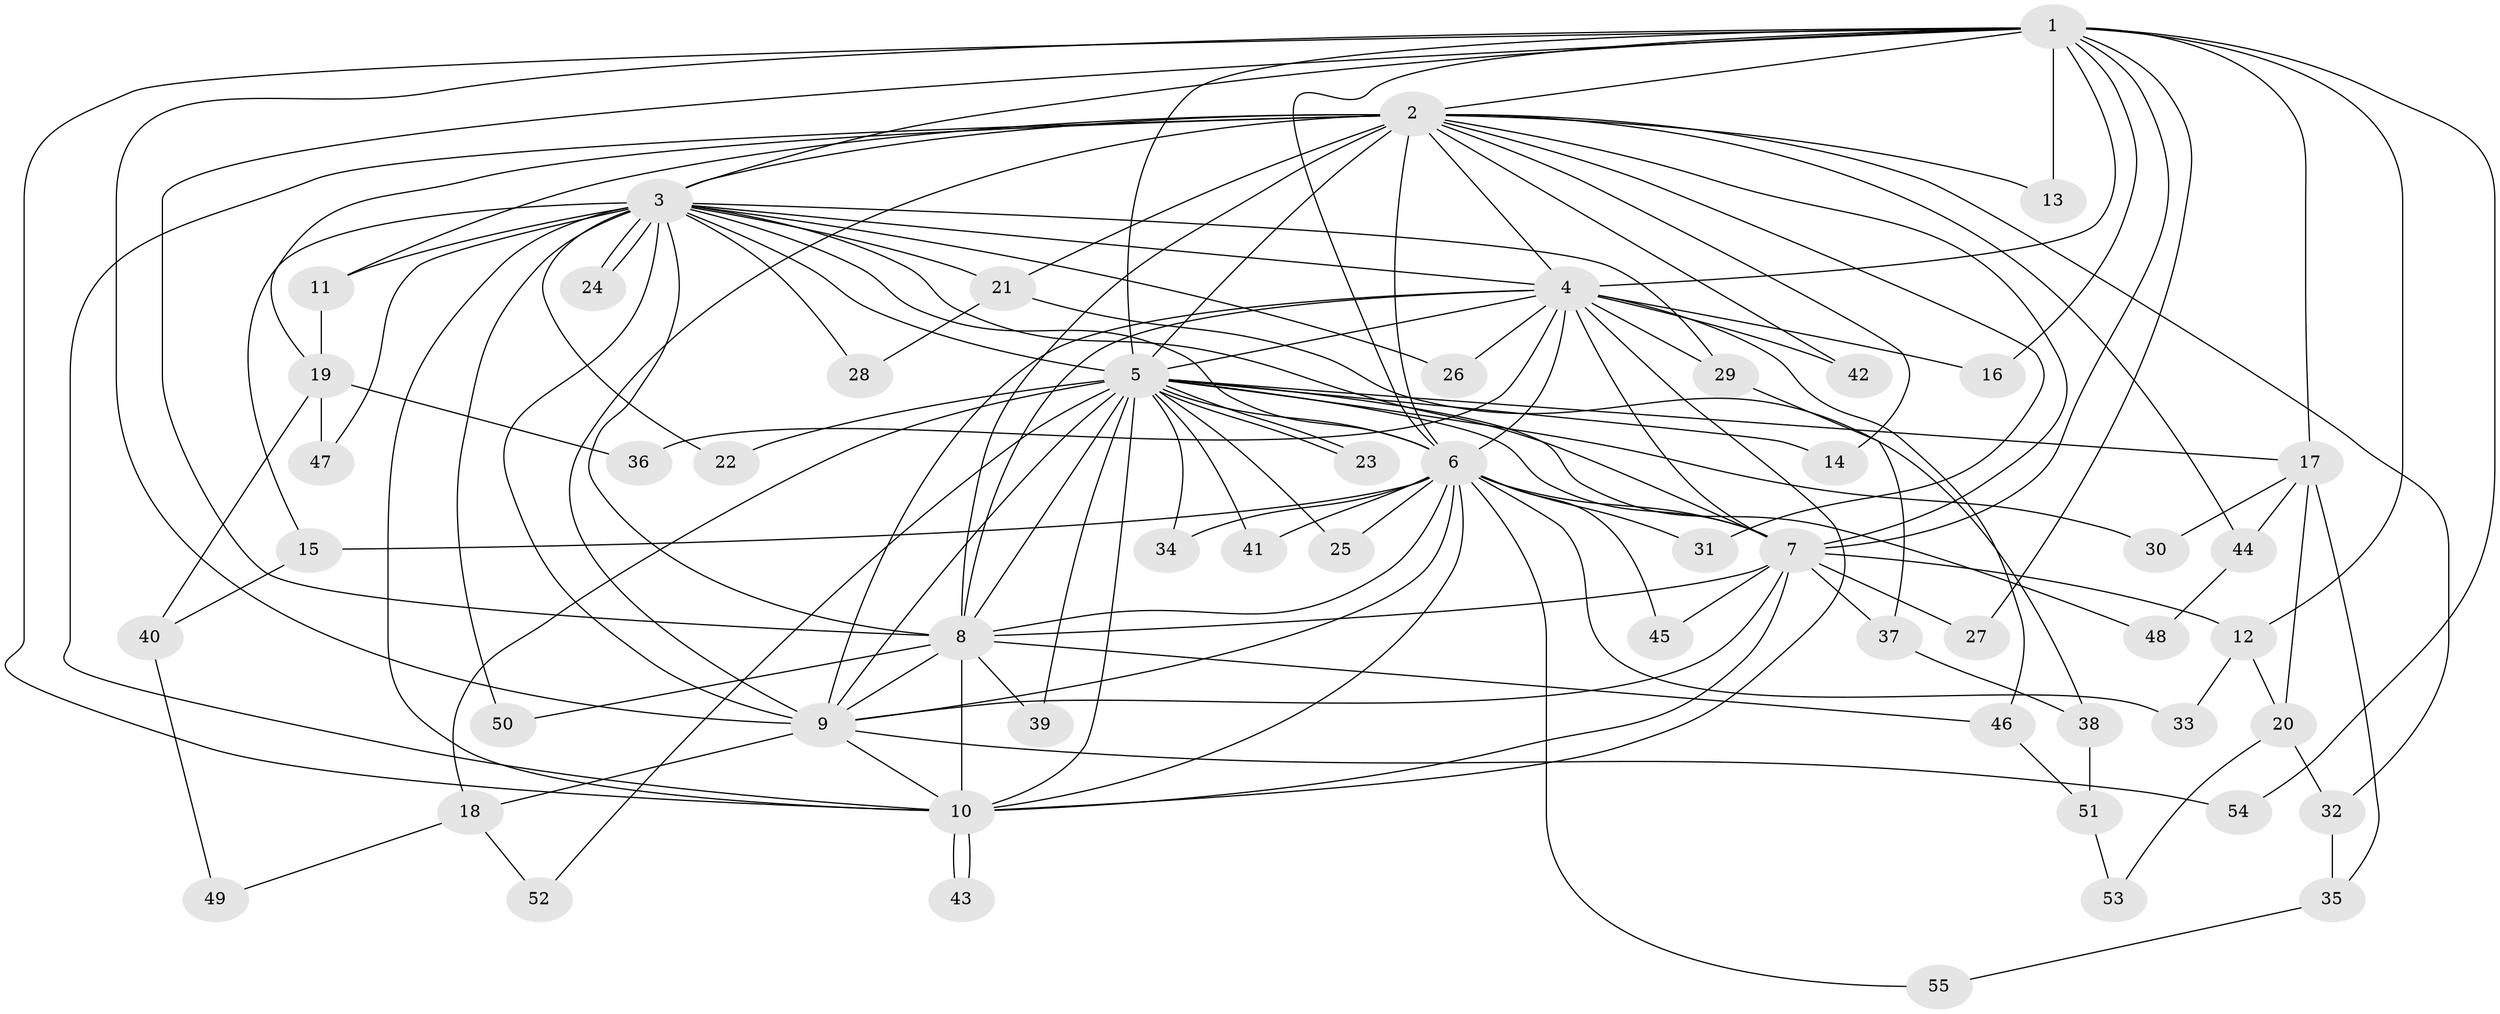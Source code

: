 // Generated by graph-tools (version 1.1) at 2025/01/03/09/25 03:01:13]
// undirected, 55 vertices, 135 edges
graph export_dot {
graph [start="1"]
  node [color=gray90,style=filled];
  1;
  2;
  3;
  4;
  5;
  6;
  7;
  8;
  9;
  10;
  11;
  12;
  13;
  14;
  15;
  16;
  17;
  18;
  19;
  20;
  21;
  22;
  23;
  24;
  25;
  26;
  27;
  28;
  29;
  30;
  31;
  32;
  33;
  34;
  35;
  36;
  37;
  38;
  39;
  40;
  41;
  42;
  43;
  44;
  45;
  46;
  47;
  48;
  49;
  50;
  51;
  52;
  53;
  54;
  55;
  1 -- 2;
  1 -- 3;
  1 -- 4;
  1 -- 5;
  1 -- 6;
  1 -- 7;
  1 -- 8;
  1 -- 9;
  1 -- 10;
  1 -- 12;
  1 -- 13;
  1 -- 16;
  1 -- 17;
  1 -- 27;
  1 -- 54;
  2 -- 3;
  2 -- 4;
  2 -- 5;
  2 -- 6;
  2 -- 7;
  2 -- 8;
  2 -- 9;
  2 -- 10;
  2 -- 11;
  2 -- 13;
  2 -- 14;
  2 -- 19;
  2 -- 21;
  2 -- 31;
  2 -- 32;
  2 -- 42;
  2 -- 44;
  3 -- 4;
  3 -- 5;
  3 -- 6;
  3 -- 7;
  3 -- 8;
  3 -- 9;
  3 -- 10;
  3 -- 11;
  3 -- 15;
  3 -- 21;
  3 -- 22;
  3 -- 24;
  3 -- 24;
  3 -- 26;
  3 -- 28;
  3 -- 29;
  3 -- 47;
  3 -- 50;
  4 -- 5;
  4 -- 6;
  4 -- 7;
  4 -- 8;
  4 -- 9;
  4 -- 10;
  4 -- 16;
  4 -- 26;
  4 -- 29;
  4 -- 36;
  4 -- 42;
  4 -- 46;
  5 -- 6;
  5 -- 7;
  5 -- 8;
  5 -- 9;
  5 -- 10;
  5 -- 14;
  5 -- 17;
  5 -- 18;
  5 -- 22;
  5 -- 23;
  5 -- 23;
  5 -- 25;
  5 -- 30;
  5 -- 34;
  5 -- 39;
  5 -- 41;
  5 -- 48;
  5 -- 52;
  6 -- 7;
  6 -- 8;
  6 -- 9;
  6 -- 10;
  6 -- 15;
  6 -- 25;
  6 -- 31;
  6 -- 33;
  6 -- 34;
  6 -- 41;
  6 -- 45;
  6 -- 55;
  7 -- 8;
  7 -- 9;
  7 -- 10;
  7 -- 12;
  7 -- 27;
  7 -- 37;
  7 -- 45;
  8 -- 9;
  8 -- 10;
  8 -- 39;
  8 -- 46;
  8 -- 50;
  9 -- 10;
  9 -- 18;
  9 -- 54;
  10 -- 43;
  10 -- 43;
  11 -- 19;
  12 -- 20;
  12 -- 33;
  15 -- 40;
  17 -- 20;
  17 -- 30;
  17 -- 35;
  17 -- 44;
  18 -- 49;
  18 -- 52;
  19 -- 36;
  19 -- 40;
  19 -- 47;
  20 -- 32;
  20 -- 53;
  21 -- 28;
  21 -- 38;
  29 -- 37;
  32 -- 35;
  35 -- 55;
  37 -- 38;
  38 -- 51;
  40 -- 49;
  44 -- 48;
  46 -- 51;
  51 -- 53;
}
